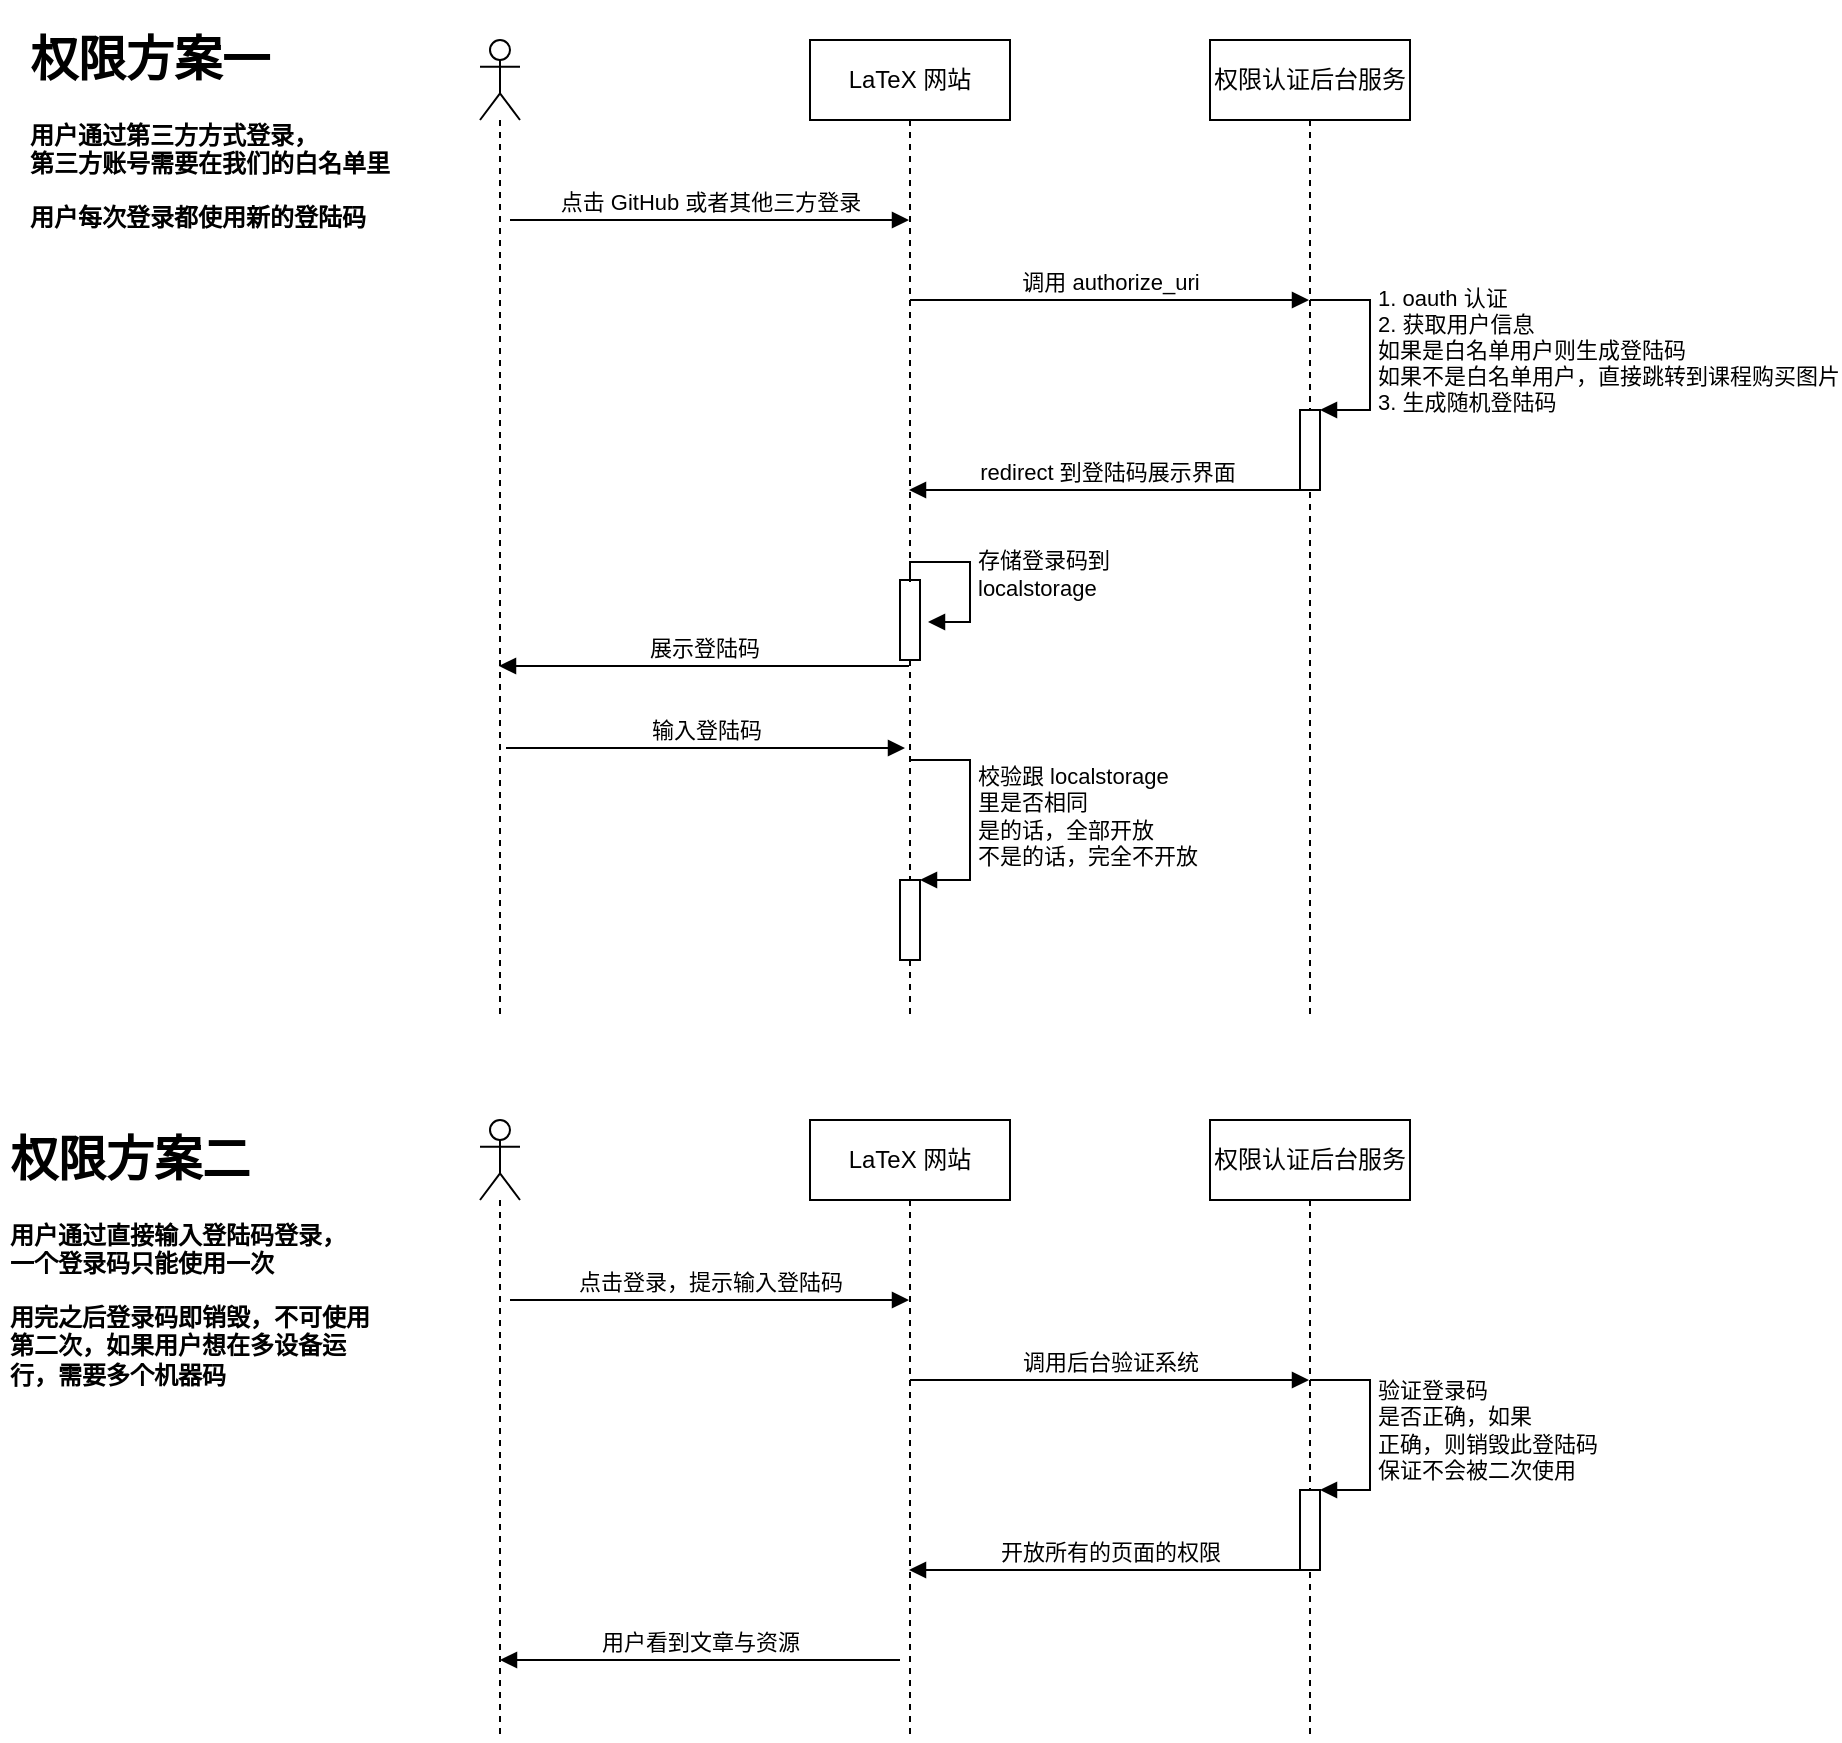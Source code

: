<mxfile version="15.7.0" type="github">
  <diagram id="WysSDMZiBoA45H_Ge83W" name="Page-1">
    <mxGraphModel dx="946" dy="588" grid="1" gridSize="10" guides="1" tooltips="1" connect="1" arrows="1" fold="1" page="1" pageScale="1" pageWidth="827" pageHeight="1169" math="0" shadow="0">
      <root>
        <mxCell id="0" />
        <mxCell id="1" parent="0" />
        <mxCell id="HgGVAh2WgaMXoRP4tEBU-4" value="" style="shape=umlLifeline;participant=umlActor;perimeter=lifelinePerimeter;whiteSpace=wrap;html=1;container=1;collapsible=0;recursiveResize=0;verticalAlign=top;spacingTop=36;outlineConnect=0;" parent="1" vertex="1">
          <mxGeometry x="260" y="70" width="20" height="490" as="geometry" />
        </mxCell>
        <mxCell id="HgGVAh2WgaMXoRP4tEBU-9" value="点击 GitHub 或者其他三方登录" style="html=1;verticalAlign=bottom;endArrow=block;rounded=0;" parent="HgGVAh2WgaMXoRP4tEBU-4" edge="1">
          <mxGeometry width="80" relative="1" as="geometry">
            <mxPoint x="15" y="90" as="sourcePoint" />
            <mxPoint x="214.5" y="90" as="targetPoint" />
            <Array as="points">
              <mxPoint x="85" y="90" />
              <mxPoint x="135" y="90" />
            </Array>
          </mxGeometry>
        </mxCell>
        <mxCell id="HgGVAh2WgaMXoRP4tEBU-26" value="输入登陆码" style="html=1;verticalAlign=bottom;endArrow=block;rounded=0;" parent="HgGVAh2WgaMXoRP4tEBU-4" edge="1">
          <mxGeometry width="80" relative="1" as="geometry">
            <mxPoint x="13" y="354" as="sourcePoint" />
            <mxPoint x="212.5" y="354" as="targetPoint" />
          </mxGeometry>
        </mxCell>
        <mxCell id="HgGVAh2WgaMXoRP4tEBU-5" value="LaTeX 网站" style="shape=umlLifeline;perimeter=lifelinePerimeter;whiteSpace=wrap;html=1;container=1;collapsible=0;recursiveResize=0;outlineConnect=0;" parent="1" vertex="1">
          <mxGeometry x="425" y="70" width="100" height="490" as="geometry" />
        </mxCell>
        <mxCell id="HgGVAh2WgaMXoRP4tEBU-10" value="调用&amp;nbsp;authorize_uri" style="html=1;verticalAlign=bottom;endArrow=block;rounded=0;" parent="HgGVAh2WgaMXoRP4tEBU-5" target="HgGVAh2WgaMXoRP4tEBU-6" edge="1">
          <mxGeometry width="80" relative="1" as="geometry">
            <mxPoint x="50" y="130" as="sourcePoint" />
            <mxPoint x="130" y="130" as="targetPoint" />
          </mxGeometry>
        </mxCell>
        <mxCell id="HgGVAh2WgaMXoRP4tEBU-23" value="" style="html=1;points=[];perimeter=orthogonalPerimeter;" parent="HgGVAh2WgaMXoRP4tEBU-5" vertex="1">
          <mxGeometry x="45" y="270" width="10" height="40" as="geometry" />
        </mxCell>
        <mxCell id="HgGVAh2WgaMXoRP4tEBU-24" value="存储登录码到&lt;br&gt;localstorage" style="edgeStyle=orthogonalEdgeStyle;html=1;align=left;spacingLeft=2;endArrow=block;rounded=0;entryX=1;entryY=0;" parent="HgGVAh2WgaMXoRP4tEBU-5" edge="1">
          <mxGeometry relative="1" as="geometry">
            <mxPoint x="50" y="271" as="sourcePoint" />
            <Array as="points">
              <mxPoint x="50" y="261" />
              <mxPoint x="80" y="261" />
              <mxPoint x="80" y="291" />
            </Array>
            <mxPoint x="59" y="291" as="targetPoint" />
          </mxGeometry>
        </mxCell>
        <mxCell id="HgGVAh2WgaMXoRP4tEBU-27" value="" style="html=1;points=[];perimeter=orthogonalPerimeter;" parent="HgGVAh2WgaMXoRP4tEBU-5" vertex="1">
          <mxGeometry x="45" y="420" width="10" height="40" as="geometry" />
        </mxCell>
        <mxCell id="HgGVAh2WgaMXoRP4tEBU-28" value="校验跟 localstorage&lt;br&gt;里是否相同&lt;br&gt;是的话，全部开放&lt;br&gt;不是的话，完全不开放" style="edgeStyle=orthogonalEdgeStyle;html=1;align=left;spacingLeft=2;endArrow=block;rounded=0;entryX=1;entryY=0;" parent="HgGVAh2WgaMXoRP4tEBU-5" target="HgGVAh2WgaMXoRP4tEBU-27" edge="1">
          <mxGeometry relative="1" as="geometry">
            <mxPoint x="50" y="360" as="sourcePoint" />
            <Array as="points">
              <mxPoint x="80" y="360" />
            </Array>
          </mxGeometry>
        </mxCell>
        <mxCell id="HgGVAh2WgaMXoRP4tEBU-6" value="&lt;span style=&quot;text-align: left&quot;&gt;权限认证后台服务&lt;/span&gt;" style="shape=umlLifeline;perimeter=lifelinePerimeter;whiteSpace=wrap;html=1;container=1;collapsible=0;recursiveResize=0;outlineConnect=0;" parent="1" vertex="1">
          <mxGeometry x="625" y="70" width="100" height="490" as="geometry" />
        </mxCell>
        <mxCell id="HgGVAh2WgaMXoRP4tEBU-11" value="" style="html=1;points=[];perimeter=orthogonalPerimeter;" parent="HgGVAh2WgaMXoRP4tEBU-6" vertex="1">
          <mxGeometry x="45" y="185" width="10" height="40" as="geometry" />
        </mxCell>
        <mxCell id="HgGVAh2WgaMXoRP4tEBU-12" value="1. oauth 认证&lt;br&gt;2. 获取用户信息&lt;br&gt;如果是白名单用户则生成登陆码&lt;br&gt;如果不是白名单用户，直接跳转到课程购买图片&lt;br&gt;3. 生成随机登陆码" style="edgeStyle=orthogonalEdgeStyle;html=1;align=left;spacingLeft=2;endArrow=block;rounded=0;entryX=1;entryY=0;" parent="HgGVAh2WgaMXoRP4tEBU-6" target="HgGVAh2WgaMXoRP4tEBU-11" edge="1">
          <mxGeometry relative="1" as="geometry">
            <mxPoint x="50" y="130" as="sourcePoint" />
            <Array as="points">
              <mxPoint x="80" y="130" />
            </Array>
          </mxGeometry>
        </mxCell>
        <mxCell id="HgGVAh2WgaMXoRP4tEBU-19" value="redirect 到登陆码展示界面&amp;nbsp;" style="html=1;verticalAlign=bottom;endArrow=block;rounded=0;" parent="1" edge="1">
          <mxGeometry width="80" relative="1" as="geometry">
            <mxPoint x="674.5" y="295" as="sourcePoint" />
            <mxPoint x="474.5" y="295" as="targetPoint" />
          </mxGeometry>
        </mxCell>
        <mxCell id="HgGVAh2WgaMXoRP4tEBU-22" value="展示登陆码" style="html=1;verticalAlign=bottom;endArrow=block;rounded=0;" parent="1" edge="1">
          <mxGeometry width="80" relative="1" as="geometry">
            <mxPoint x="474.5" y="383" as="sourcePoint" />
            <mxPoint x="269.5" y="383" as="targetPoint" />
          </mxGeometry>
        </mxCell>
        <mxCell id="LCmJqE01S7JY0HaJgBqR-1" value="&lt;h1&gt;权限方案一&lt;/h1&gt;&lt;p&gt;&lt;span style=&quot;font-weight: 700&quot;&gt;用户通过第三方方式登录，&lt;/span&gt;&lt;br style=&quot;padding: 0px ; margin: 0px ; font-weight: 700&quot;&gt;&lt;span style=&quot;font-weight: 700&quot;&gt;第三方账号需要在我们的白名单里&lt;/span&gt;&lt;br&gt;&lt;/p&gt;&lt;p&gt;&lt;b&gt;用户每次登录都使用新的登陆码&lt;/b&gt;&lt;/p&gt;&lt;p style=&quot;text-align: center&quot;&gt;&lt;b&gt;&lt;br&gt;&lt;/b&gt;&lt;/p&gt;" style="text;html=1;strokeColor=none;fillColor=none;spacing=5;spacingTop=-20;whiteSpace=wrap;overflow=hidden;rounded=0;" vertex="1" parent="1">
          <mxGeometry x="30" y="60" width="190" height="120" as="geometry" />
        </mxCell>
        <mxCell id="LCmJqE01S7JY0HaJgBqR-3" value="" style="shape=umlLifeline;participant=umlActor;perimeter=lifelinePerimeter;whiteSpace=wrap;html=1;container=1;collapsible=0;recursiveResize=0;verticalAlign=top;spacingTop=36;outlineConnect=0;" vertex="1" parent="1">
          <mxGeometry x="260" y="610" width="20" height="310" as="geometry" />
        </mxCell>
        <mxCell id="LCmJqE01S7JY0HaJgBqR-4" value="点击登录，提示输入登陆码" style="html=1;verticalAlign=bottom;endArrow=block;rounded=0;" edge="1" parent="LCmJqE01S7JY0HaJgBqR-3">
          <mxGeometry width="80" relative="1" as="geometry">
            <mxPoint x="15" y="90" as="sourcePoint" />
            <mxPoint x="214.5" y="90" as="targetPoint" />
            <Array as="points">
              <mxPoint x="85" y="90" />
              <mxPoint x="135" y="90" />
            </Array>
          </mxGeometry>
        </mxCell>
        <mxCell id="LCmJqE01S7JY0HaJgBqR-6" value="LaTeX 网站" style="shape=umlLifeline;perimeter=lifelinePerimeter;whiteSpace=wrap;html=1;container=1;collapsible=0;recursiveResize=0;outlineConnect=0;" vertex="1" parent="1">
          <mxGeometry x="425" y="610" width="100" height="310" as="geometry" />
        </mxCell>
        <mxCell id="LCmJqE01S7JY0HaJgBqR-7" value="调用后台验证系统" style="html=1;verticalAlign=bottom;endArrow=block;rounded=0;" edge="1" parent="LCmJqE01S7JY0HaJgBqR-6" target="LCmJqE01S7JY0HaJgBqR-12">
          <mxGeometry width="80" relative="1" as="geometry">
            <mxPoint x="50" y="130" as="sourcePoint" />
            <mxPoint x="130" y="130" as="targetPoint" />
          </mxGeometry>
        </mxCell>
        <mxCell id="LCmJqE01S7JY0HaJgBqR-12" value="&lt;span style=&quot;text-align: left&quot;&gt;权限认证后台服务&lt;/span&gt;" style="shape=umlLifeline;perimeter=lifelinePerimeter;whiteSpace=wrap;html=1;container=1;collapsible=0;recursiveResize=0;outlineConnect=0;" vertex="1" parent="1">
          <mxGeometry x="625" y="610" width="100" height="310" as="geometry" />
        </mxCell>
        <mxCell id="LCmJqE01S7JY0HaJgBqR-13" value="" style="html=1;points=[];perimeter=orthogonalPerimeter;" vertex="1" parent="LCmJqE01S7JY0HaJgBqR-12">
          <mxGeometry x="45" y="185" width="10" height="40" as="geometry" />
        </mxCell>
        <mxCell id="LCmJqE01S7JY0HaJgBqR-14" value="验证登录码&lt;br&gt;是否正确，如果&lt;br&gt;正确，则销毁此登陆码&lt;br&gt;保证不会被二次使用" style="edgeStyle=orthogonalEdgeStyle;html=1;align=left;spacingLeft=2;endArrow=block;rounded=0;entryX=1;entryY=0;" edge="1" parent="LCmJqE01S7JY0HaJgBqR-12" target="LCmJqE01S7JY0HaJgBqR-13">
          <mxGeometry relative="1" as="geometry">
            <mxPoint x="50" y="130" as="sourcePoint" />
            <Array as="points">
              <mxPoint x="80" y="130" />
            </Array>
          </mxGeometry>
        </mxCell>
        <mxCell id="LCmJqE01S7JY0HaJgBqR-15" value="开放所有的页面的权限" style="html=1;verticalAlign=bottom;endArrow=block;rounded=0;" edge="1" parent="1">
          <mxGeometry width="80" relative="1" as="geometry">
            <mxPoint x="674.5" y="835" as="sourcePoint" />
            <mxPoint x="474.5" y="835" as="targetPoint" />
          </mxGeometry>
        </mxCell>
        <mxCell id="LCmJqE01S7JY0HaJgBqR-19" value="用户看到文章与资源" style="html=1;verticalAlign=bottom;endArrow=block;rounded=0;" edge="1" parent="1">
          <mxGeometry width="80" relative="1" as="geometry">
            <mxPoint x="470" y="880" as="sourcePoint" />
            <mxPoint x="270" y="880" as="targetPoint" />
            <mxPoint as="offset" />
          </mxGeometry>
        </mxCell>
        <mxCell id="LCmJqE01S7JY0HaJgBqR-20" value="&lt;h1&gt;权限方案二&lt;/h1&gt;&lt;p&gt;&lt;span style=&quot;font-weight: 700&quot;&gt;用户通过直接输入登陆码登录，&lt;/span&gt;&lt;br style=&quot;padding: 0px ; margin: 0px ; font-weight: 700&quot;&gt;&lt;b&gt;一个登录码只能使用一次&lt;/b&gt;&lt;/p&gt;&lt;p&gt;&lt;b&gt;用完之后登录码即销毁，不可使用第二次，如果用户想在多设备运行，需要多个机器码&lt;/b&gt;&lt;/p&gt;&lt;p style=&quot;text-align: center&quot;&gt;&lt;b&gt;&lt;br&gt;&lt;/b&gt;&lt;/p&gt;" style="text;html=1;strokeColor=none;fillColor=none;spacing=5;spacingTop=-20;whiteSpace=wrap;overflow=hidden;rounded=0;" vertex="1" parent="1">
          <mxGeometry x="20" y="610" width="190" height="140" as="geometry" />
        </mxCell>
      </root>
    </mxGraphModel>
  </diagram>
</mxfile>
